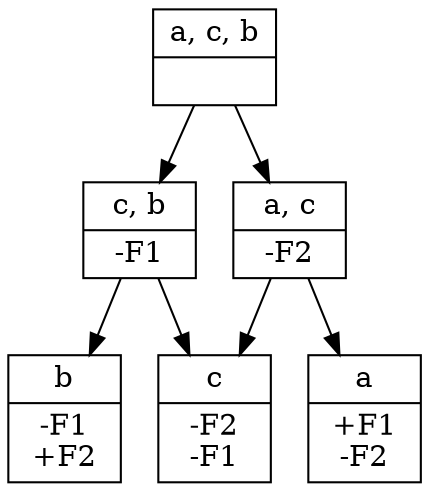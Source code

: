 // None
digraph {
	0 [label="{<segs> a, c, b |<feats>  }",shape=record]
	1 [label="{<segs> a |<feats> +F1\n-F2 }",shape=record]
	2 [label="{<segs> c, b |<feats> -F1 }",shape=record]
	3 [label="{<segs> b |<feats> -F1\n+F2 }",shape=record]
	4 [label="{<segs> a, c |<feats> -F2 }",shape=record]
	5 [label="{<segs> c |<feats> -F2\n-F1 }",shape=record]
	0 -> 2	0 -> 4	2 -> 3	2 -> 5	4 -> 1	4 -> 5
{rank=same; 1 3 5}
}